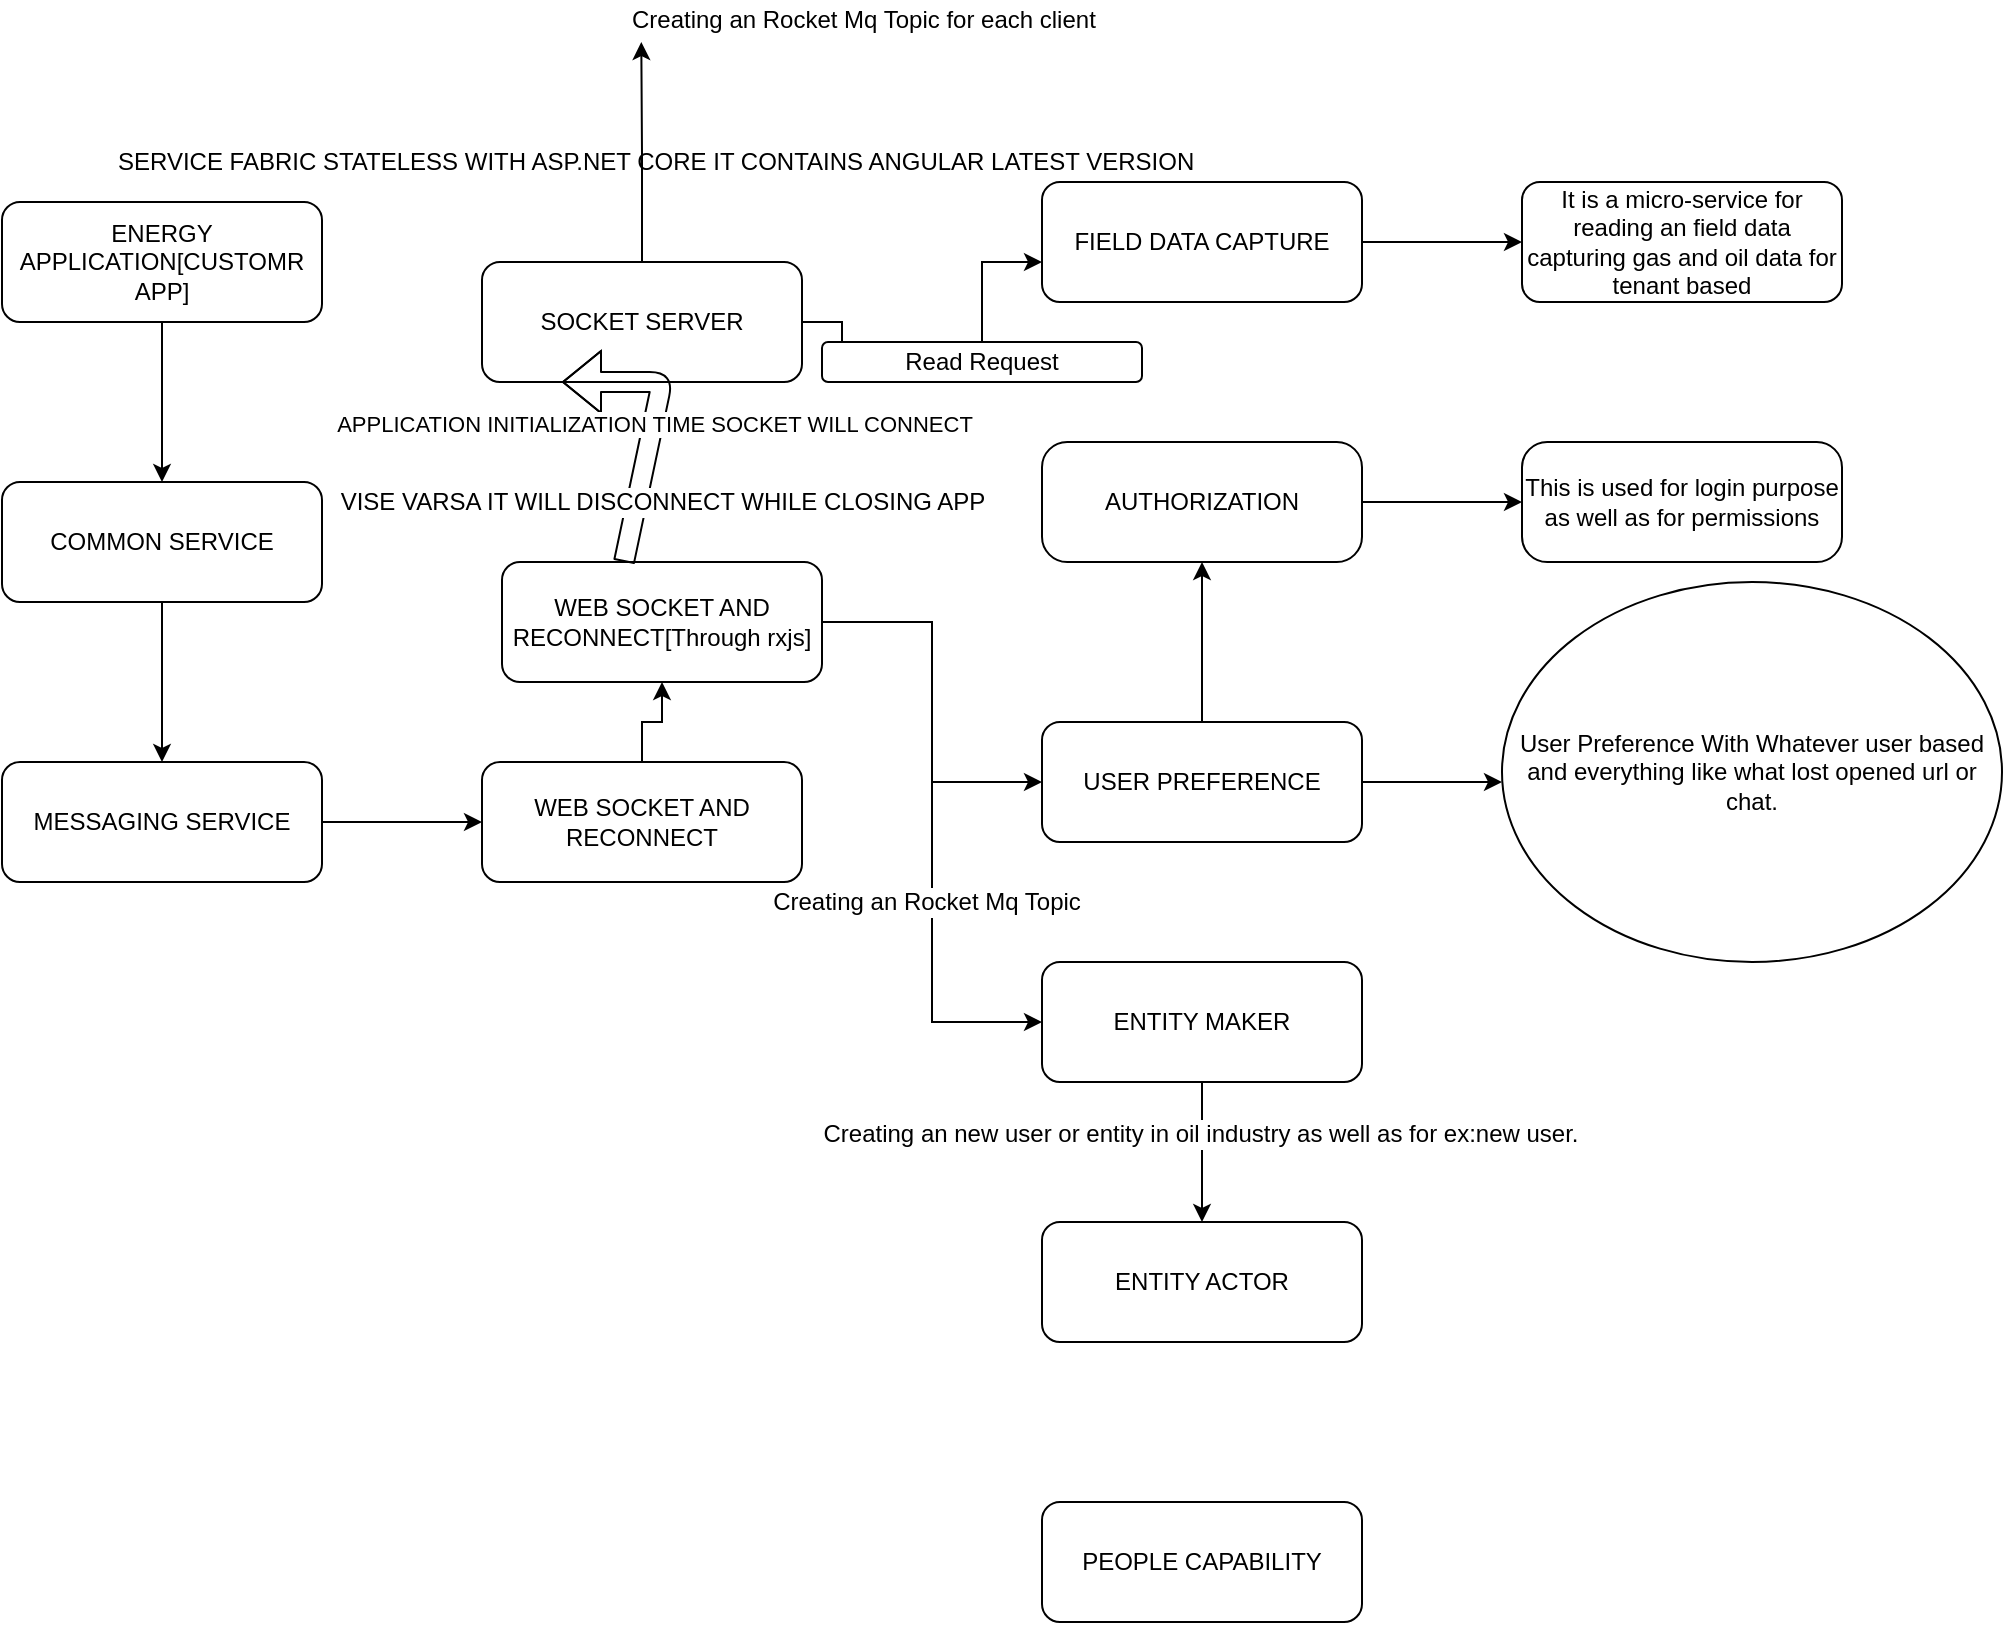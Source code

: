 <mxfile version="10.6.7" type="github"><diagram id="ev3LYueR8ZWlwOrvCKUw" name="Page-1"><mxGraphModel dx="2038" dy="1689" grid="1" gridSize="10" guides="1" tooltips="1" connect="1" arrows="1" fold="1" page="1" pageScale="1" pageWidth="850" pageHeight="1100" math="0" shadow="0"><root><mxCell id="0"/><mxCell id="1" parent="0"/><mxCell id="E4BBjsAivEearpd3dl0v-12" value="" style="edgeStyle=orthogonalEdgeStyle;rounded=0;orthogonalLoop=1;jettySize=auto;html=1;" parent="1" source="E4BBjsAivEearpd3dl0v-1" target="E4BBjsAivEearpd3dl0v-11" edge="1"><mxGeometry relative="1" as="geometry"/></mxCell><mxCell id="E4BBjsAivEearpd3dl0v-1" value="ENERGY APPLICATION[CUSTOMR APP]" style="rounded=1;whiteSpace=wrap;html=1;" parent="1" vertex="1"><mxGeometry x="-700" y="-220" width="160" height="60" as="geometry"/></mxCell><mxCell id="E4BBjsAivEearpd3dl0v-15" value="" style="edgeStyle=orthogonalEdgeStyle;rounded=0;orthogonalLoop=1;jettySize=auto;html=1;" parent="1" source="E4BBjsAivEearpd3dl0v-11" target="E4BBjsAivEearpd3dl0v-14" edge="1"><mxGeometry relative="1" as="geometry"/></mxCell><mxCell id="E4BBjsAivEearpd3dl0v-11" value="COMMON SERVICE" style="rounded=1;whiteSpace=wrap;html=1;" parent="1" vertex="1"><mxGeometry x="-700" y="-80" width="160" height="60" as="geometry"/></mxCell><mxCell id="E4BBjsAivEearpd3dl0v-17" value="" style="edgeStyle=orthogonalEdgeStyle;rounded=0;orthogonalLoop=1;jettySize=auto;html=1;" parent="1" source="E4BBjsAivEearpd3dl0v-14" target="E4BBjsAivEearpd3dl0v-16" edge="1"><mxGeometry relative="1" as="geometry"/></mxCell><mxCell id="E4BBjsAivEearpd3dl0v-14" value="MESSAGING SERVICE" style="rounded=1;whiteSpace=wrap;html=1;" parent="1" vertex="1"><mxGeometry x="-700" y="60" width="160" height="60" as="geometry"/></mxCell><mxCell id="E4BBjsAivEearpd3dl0v-19" value="" style="edgeStyle=orthogonalEdgeStyle;rounded=0;orthogonalLoop=1;jettySize=auto;html=1;" parent="1" source="E4BBjsAivEearpd3dl0v-16" target="E4BBjsAivEearpd3dl0v-18" edge="1"><mxGeometry relative="1" as="geometry"/></mxCell><mxCell id="E4BBjsAivEearpd3dl0v-16" value="WEB SOCKET AND RECONNECT" style="rounded=1;whiteSpace=wrap;html=1;" parent="1" vertex="1"><mxGeometry x="-460" y="60" width="160" height="60" as="geometry"/></mxCell><mxCell id="DiLovU4QdYL7LpcKlQ2L-16" style="edgeStyle=orthogonalEdgeStyle;rounded=0;orthogonalLoop=1;jettySize=auto;html=1;entryX=0;entryY=0.5;entryDx=0;entryDy=0;" edge="1" parent="1" source="E4BBjsAivEearpd3dl0v-18" target="E4BBjsAivEearpd3dl0v-5"><mxGeometry relative="1" as="geometry"/></mxCell><mxCell id="DiLovU4QdYL7LpcKlQ2L-17" style="edgeStyle=orthogonalEdgeStyle;rounded=0;orthogonalLoop=1;jettySize=auto;html=1;entryX=0;entryY=0.5;entryDx=0;entryDy=0;" edge="1" parent="1" source="E4BBjsAivEearpd3dl0v-18" target="E4BBjsAivEearpd3dl0v-6"><mxGeometry relative="1" as="geometry"/></mxCell><mxCell id="DiLovU4QdYL7LpcKlQ2L-21" value="Creating an Rocket Mq Topic" style="text;html=1;resizable=0;points=[];align=center;verticalAlign=middle;labelBackgroundColor=#ffffff;" vertex="1" connectable="0" parent="DiLovU4QdYL7LpcKlQ2L-17"><mxGeometry x="0.257" y="-3" relative="1" as="geometry"><mxPoint as="offset"/></mxGeometry></mxCell><mxCell id="E4BBjsAivEearpd3dl0v-18" value="WEB SOCKET AND RECONNECT[Through rxjs]" style="rounded=1;whiteSpace=wrap;html=1;" parent="1" vertex="1"><mxGeometry x="-450" y="-40" width="160" height="60" as="geometry"/></mxCell><mxCell id="DiLovU4QdYL7LpcKlQ2L-3" value="" style="edgeStyle=orthogonalEdgeStyle;rounded=0;orthogonalLoop=1;jettySize=auto;html=1;" edge="1" parent="1" source="E4BBjsAivEearpd3dl0v-2" target="DiLovU4QdYL7LpcKlQ2L-2"><mxGeometry relative="1" as="geometry"/></mxCell><mxCell id="DiLovU4QdYL7LpcKlQ2L-23" style="edgeStyle=orthogonalEdgeStyle;rounded=0;orthogonalLoop=1;jettySize=auto;html=1;exitX=0.5;exitY=0;exitDx=0;exitDy=0;" edge="1" parent="1" source="E4BBjsAivEearpd3dl0v-2"><mxGeometry relative="1" as="geometry"><mxPoint x="-380.353" y="-300.0" as="targetPoint"/></mxGeometry></mxCell><mxCell id="E4BBjsAivEearpd3dl0v-2" value="SOCKET SERVER" style="rounded=1;whiteSpace=wrap;html=1;" parent="1" vertex="1"><mxGeometry x="-460" y="-190" width="160" height="60" as="geometry"/></mxCell><mxCell id="DiLovU4QdYL7LpcKlQ2L-5" value="" style="edgeStyle=orthogonalEdgeStyle;rounded=0;orthogonalLoop=1;jettySize=auto;html=1;entryX=0;entryY=0.667;entryDx=0;entryDy=0;entryPerimeter=0;" edge="1" parent="1" source="DiLovU4QdYL7LpcKlQ2L-2" target="E4BBjsAivEearpd3dl0v-3"><mxGeometry relative="1" as="geometry"><mxPoint x="-50" y="-145" as="targetPoint"/></mxGeometry></mxCell><mxCell id="DiLovU4QdYL7LpcKlQ2L-2" value="Read Request" style="rounded=1;whiteSpace=wrap;html=1;" vertex="1" parent="1"><mxGeometry x="-290" y="-150" width="160" height="20" as="geometry"/></mxCell><mxCell id="DiLovU4QdYL7LpcKlQ2L-7" value="" style="edgeStyle=orthogonalEdgeStyle;rounded=0;orthogonalLoop=1;jettySize=auto;html=1;" edge="1" parent="1" source="E4BBjsAivEearpd3dl0v-3" target="DiLovU4QdYL7LpcKlQ2L-6"><mxGeometry relative="1" as="geometry"/></mxCell><mxCell id="E4BBjsAivEearpd3dl0v-3" value="FIELD DATA CAPTURE" style="rounded=1;whiteSpace=wrap;html=1;" parent="1" vertex="1"><mxGeometry x="-180" y="-230" width="160" height="60" as="geometry"/></mxCell><mxCell id="DiLovU4QdYL7LpcKlQ2L-6" value="It is a micro-service for reading an field data capturing gas and oil data for tenant based" style="rounded=1;whiteSpace=wrap;html=1;" vertex="1" parent="1"><mxGeometry x="60" y="-230" width="160" height="60" as="geometry"/></mxCell><mxCell id="DiLovU4QdYL7LpcKlQ2L-9" value="" style="edgeStyle=orthogonalEdgeStyle;rounded=0;orthogonalLoop=1;jettySize=auto;html=1;" edge="1" parent="1" source="E4BBjsAivEearpd3dl0v-4" target="DiLovU4QdYL7LpcKlQ2L-8"><mxGeometry relative="1" as="geometry"/></mxCell><mxCell id="E4BBjsAivEearpd3dl0v-4" value="AUTHORIZATION" style="rounded=1;whiteSpace=wrap;html=1;arcSize=21;" parent="1" vertex="1"><mxGeometry x="-180" y="-100" width="160" height="60" as="geometry"/></mxCell><mxCell id="DiLovU4QdYL7LpcKlQ2L-8" value="This is used for login purpose as well as for permissions" style="rounded=1;whiteSpace=wrap;html=1;arcSize=21;" vertex="1" parent="1"><mxGeometry x="60" y="-100" width="160" height="60" as="geometry"/></mxCell><mxCell id="DiLovU4QdYL7LpcKlQ2L-11" value="" style="edgeStyle=orthogonalEdgeStyle;rounded=0;orthogonalLoop=1;jettySize=auto;html=1;" edge="1" parent="1" source="E4BBjsAivEearpd3dl0v-5" target="E4BBjsAivEearpd3dl0v-4"><mxGeometry relative="1" as="geometry"/></mxCell><mxCell id="DiLovU4QdYL7LpcKlQ2L-13" style="edgeStyle=orthogonalEdgeStyle;rounded=0;orthogonalLoop=1;jettySize=auto;html=1;" edge="1" parent="1" source="E4BBjsAivEearpd3dl0v-5"><mxGeometry relative="1" as="geometry"><mxPoint x="50.0" y="70" as="targetPoint"/></mxGeometry></mxCell><mxCell id="E4BBjsAivEearpd3dl0v-5" value="USER PREFERENCE" style="rounded=1;whiteSpace=wrap;html=1;" parent="1" vertex="1"><mxGeometry x="-180" y="40" width="160" height="60" as="geometry"/></mxCell><mxCell id="DiLovU4QdYL7LpcKlQ2L-18" style="edgeStyle=orthogonalEdgeStyle;rounded=0;orthogonalLoop=1;jettySize=auto;html=1;entryX=0.5;entryY=0;entryDx=0;entryDy=0;" edge="1" parent="1" source="E4BBjsAivEearpd3dl0v-6" target="E4BBjsAivEearpd3dl0v-8"><mxGeometry relative="1" as="geometry"/></mxCell><mxCell id="DiLovU4QdYL7LpcKlQ2L-20" value="Creating an new user or entity in oil industry as well as for ex:new user." style="text;html=1;resizable=0;points=[];align=center;verticalAlign=middle;labelBackgroundColor=#ffffff;" vertex="1" connectable="0" parent="DiLovU4QdYL7LpcKlQ2L-18"><mxGeometry x="-0.256" y="-1" relative="1" as="geometry"><mxPoint as="offset"/></mxGeometry></mxCell><mxCell id="E4BBjsAivEearpd3dl0v-6" value="ENTITY MAKER" style="rounded=1;whiteSpace=wrap;html=1;" parent="1" vertex="1"><mxGeometry x="-180" y="160" width="160" height="60" as="geometry"/></mxCell><mxCell id="E4BBjsAivEearpd3dl0v-8" value="ENTITY ACTOR" style="rounded=1;whiteSpace=wrap;html=1;" parent="1" vertex="1"><mxGeometry x="-180" y="290" width="160" height="60" as="geometry"/></mxCell><mxCell id="E4BBjsAivEearpd3dl0v-10" value="PEOPLE CAPABILITY" style="rounded=1;whiteSpace=wrap;html=1;" parent="1" vertex="1"><mxGeometry x="-180" y="430" width="160" height="60" as="geometry"/></mxCell><mxCell id="E4BBjsAivEearpd3dl0v-13" value="SERVICE FABRIC STATELESS WITH ASP.NET CORE IT CONTAINS ANGULAR LATEST VERSION" style="text;html=1;resizable=0;points=[];autosize=1;align=left;verticalAlign=top;spacingTop=-4;" parent="1" vertex="1"><mxGeometry x="-644" y="-250" width="560" height="20" as="geometry"/></mxCell><mxCell id="E4BBjsAivEearpd3dl0v-21" value="APPLICATION INITIALIZATION TIME SOCKET WILL CONNECT" style="shape=flexArrow;endArrow=classic;html=1;entryX=0.25;entryY=1;entryDx=0;entryDy=0;" parent="1" target="E4BBjsAivEearpd3dl0v-2" edge="1"><mxGeometry width="50" height="50" relative="1" as="geometry"><mxPoint x="-389" y="-40" as="sourcePoint"/><mxPoint x="-339" y="-90" as="targetPoint"/><Array as="points"><mxPoint x="-370" y="-130"/></Array></mxGeometry></mxCell><mxCell id="E4BBjsAivEearpd3dl0v-23" value="&lt;span&gt;VISE VARSA IT WILL DISCONNECT WHILE CLOSING APP&lt;/span&gt;" style="text;html=1;resizable=0;points=[];align=center;verticalAlign=middle;labelBackgroundColor=#ffffff;" parent="E4BBjsAivEearpd3dl0v-21" vertex="1" connectable="0"><mxGeometry x="-0.504" y="1" relative="1" as="geometry"><mxPoint x="12.5" y="4.5" as="offset"/></mxGeometry></mxCell><mxCell id="DiLovU4QdYL7LpcKlQ2L-15" value="User Preference With Whatever user based and everything like what lost opened url or chat." style="ellipse;whiteSpace=wrap;html=1;" vertex="1" parent="1"><mxGeometry x="50" y="-30" width="250" height="190" as="geometry"/></mxCell><mxCell id="DiLovU4QdYL7LpcKlQ2L-24" value="&lt;span&gt;Creating an Rocket Mq Topic for each client&lt;/span&gt;" style="text;html=1;resizable=0;points=[];autosize=1;align=left;verticalAlign=top;spacingTop=-4;" vertex="1" parent="1"><mxGeometry x="-387" y="-321" width="250" height="20" as="geometry"/></mxCell></root></mxGraphModel></diagram></mxfile>